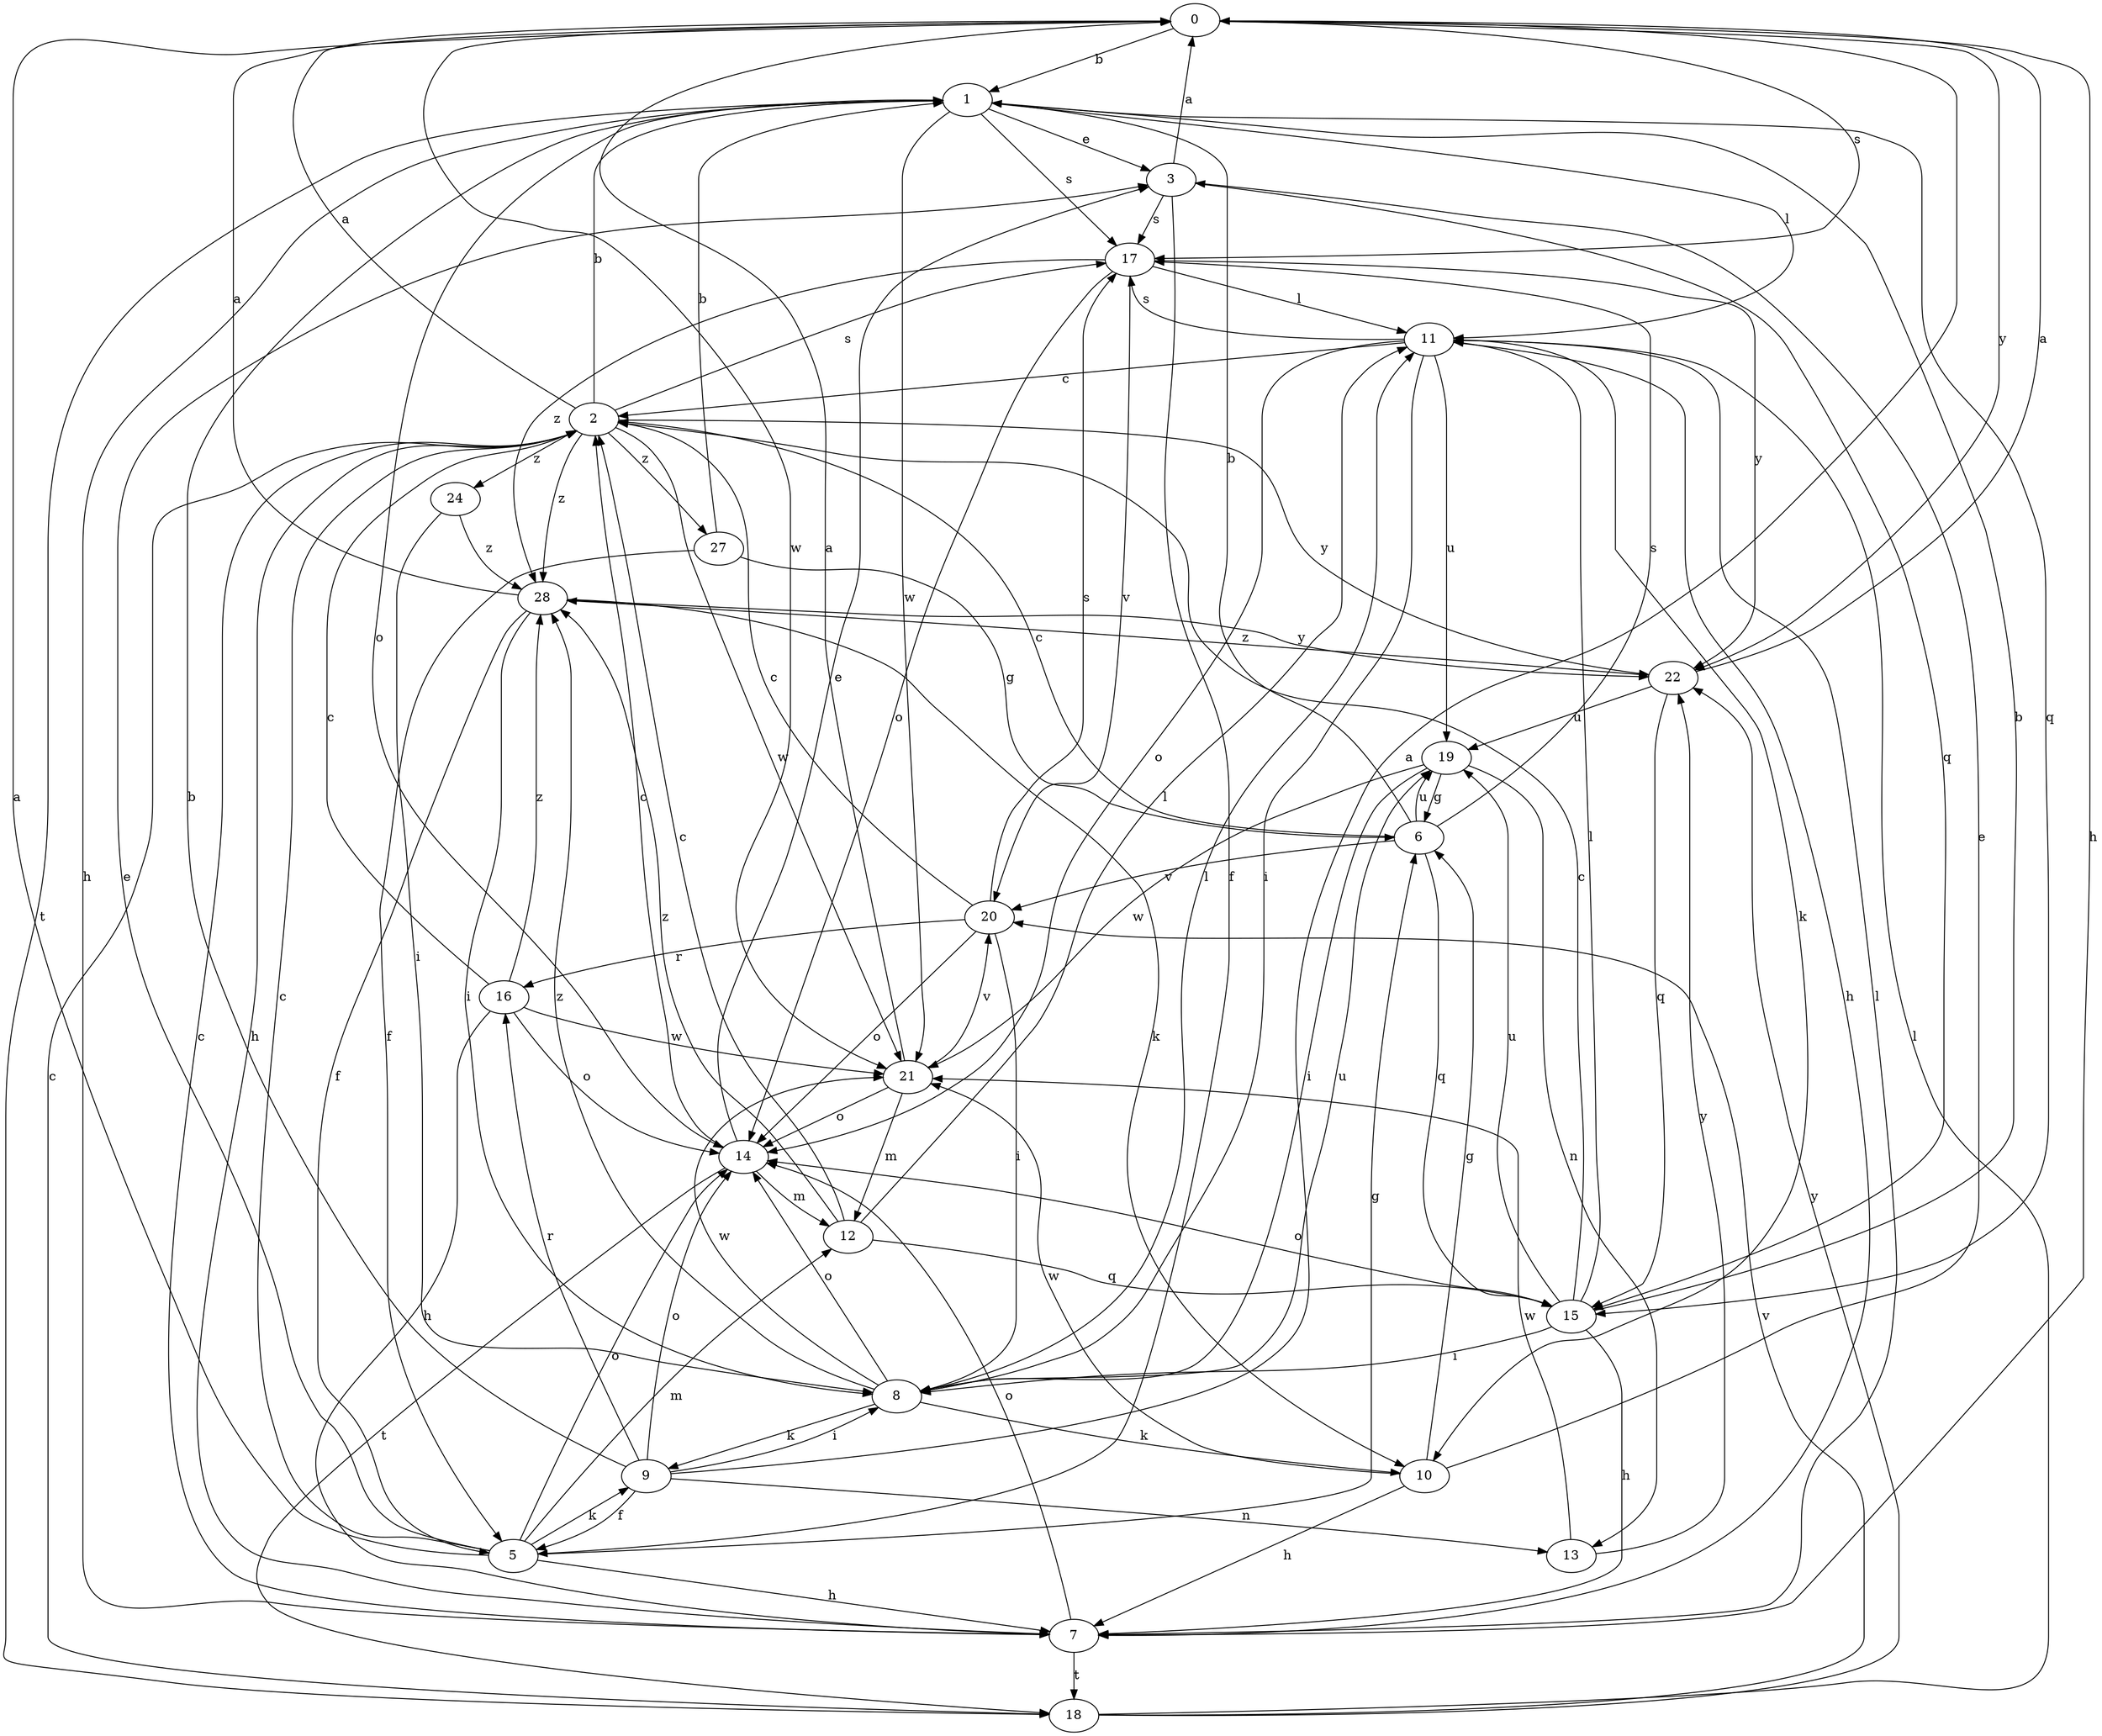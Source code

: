 strict digraph  {
0;
1;
2;
3;
5;
6;
7;
8;
9;
10;
11;
12;
13;
14;
15;
16;
17;
18;
19;
20;
21;
22;
24;
27;
28;
0 -> 1  [label=b];
0 -> 7  [label=h];
0 -> 17  [label=s];
0 -> 21  [label=w];
0 -> 22  [label=y];
1 -> 3  [label=e];
1 -> 7  [label=h];
1 -> 11  [label=l];
1 -> 14  [label=o];
1 -> 15  [label=q];
1 -> 17  [label=s];
1 -> 18  [label=t];
1 -> 21  [label=w];
2 -> 0  [label=a];
2 -> 1  [label=b];
2 -> 7  [label=h];
2 -> 17  [label=s];
2 -> 21  [label=w];
2 -> 22  [label=y];
2 -> 24  [label=z];
2 -> 27  [label=z];
2 -> 28  [label=z];
3 -> 0  [label=a];
3 -> 5  [label=f];
3 -> 15  [label=q];
3 -> 17  [label=s];
5 -> 0  [label=a];
5 -> 2  [label=c];
5 -> 3  [label=e];
5 -> 6  [label=g];
5 -> 7  [label=h];
5 -> 9  [label=k];
5 -> 12  [label=m];
5 -> 14  [label=o];
6 -> 1  [label=b];
6 -> 2  [label=c];
6 -> 15  [label=q];
6 -> 17  [label=s];
6 -> 19  [label=u];
6 -> 20  [label=v];
7 -> 2  [label=c];
7 -> 11  [label=l];
7 -> 14  [label=o];
7 -> 18  [label=t];
8 -> 9  [label=k];
8 -> 10  [label=k];
8 -> 11  [label=l];
8 -> 14  [label=o];
8 -> 19  [label=u];
8 -> 21  [label=w];
8 -> 28  [label=z];
9 -> 0  [label=a];
9 -> 1  [label=b];
9 -> 5  [label=f];
9 -> 8  [label=i];
9 -> 13  [label=n];
9 -> 14  [label=o];
9 -> 16  [label=r];
10 -> 3  [label=e];
10 -> 6  [label=g];
10 -> 7  [label=h];
10 -> 21  [label=w];
11 -> 2  [label=c];
11 -> 7  [label=h];
11 -> 8  [label=i];
11 -> 10  [label=k];
11 -> 14  [label=o];
11 -> 17  [label=s];
11 -> 19  [label=u];
12 -> 2  [label=c];
12 -> 11  [label=l];
12 -> 15  [label=q];
12 -> 28  [label=z];
13 -> 21  [label=w];
13 -> 22  [label=y];
14 -> 2  [label=c];
14 -> 3  [label=e];
14 -> 12  [label=m];
14 -> 18  [label=t];
15 -> 1  [label=b];
15 -> 2  [label=c];
15 -> 7  [label=h];
15 -> 8  [label=i];
15 -> 11  [label=l];
15 -> 14  [label=o];
15 -> 19  [label=u];
16 -> 2  [label=c];
16 -> 7  [label=h];
16 -> 14  [label=o];
16 -> 21  [label=w];
16 -> 28  [label=z];
17 -> 11  [label=l];
17 -> 14  [label=o];
17 -> 20  [label=v];
17 -> 22  [label=y];
17 -> 28  [label=z];
18 -> 2  [label=c];
18 -> 11  [label=l];
18 -> 20  [label=v];
18 -> 22  [label=y];
19 -> 6  [label=g];
19 -> 8  [label=i];
19 -> 13  [label=n];
19 -> 21  [label=w];
20 -> 2  [label=c];
20 -> 8  [label=i];
20 -> 14  [label=o];
20 -> 16  [label=r];
20 -> 17  [label=s];
21 -> 0  [label=a];
21 -> 12  [label=m];
21 -> 14  [label=o];
21 -> 20  [label=v];
22 -> 0  [label=a];
22 -> 15  [label=q];
22 -> 19  [label=u];
22 -> 28  [label=z];
24 -> 8  [label=i];
24 -> 28  [label=z];
27 -> 1  [label=b];
27 -> 5  [label=f];
27 -> 6  [label=g];
28 -> 0  [label=a];
28 -> 5  [label=f];
28 -> 8  [label=i];
28 -> 10  [label=k];
28 -> 22  [label=y];
}
